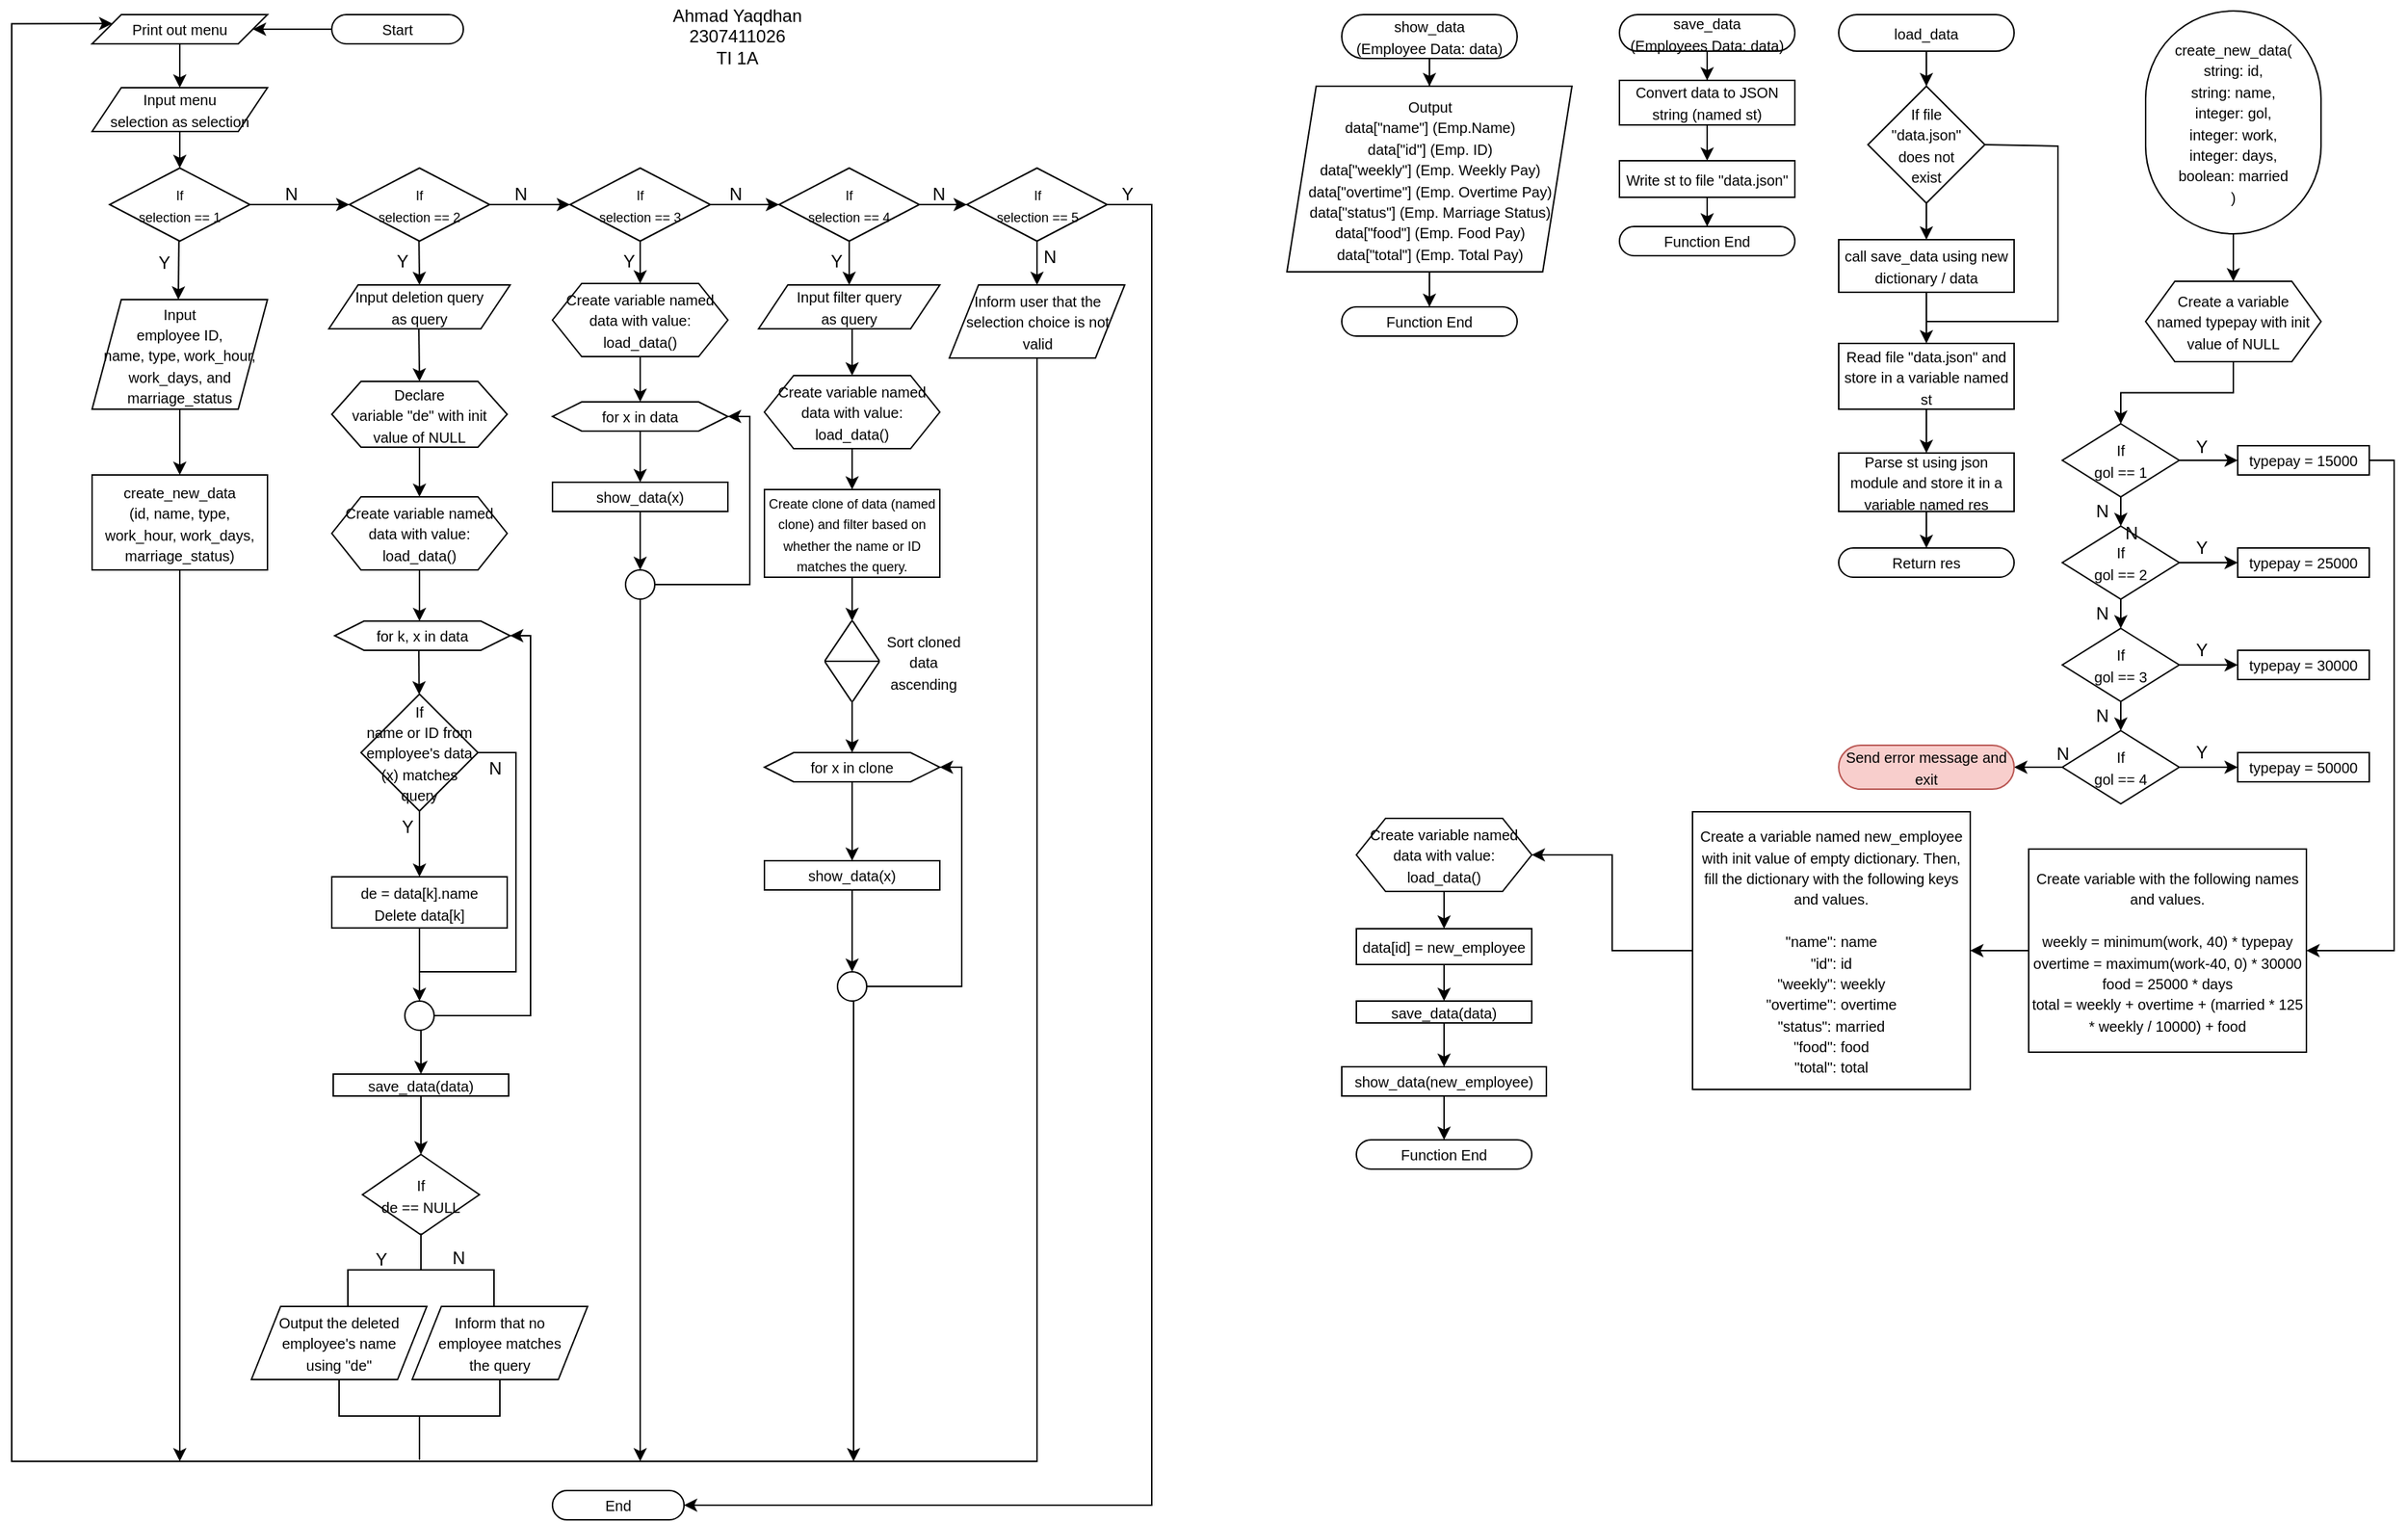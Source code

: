 <mxfile version="23.0.1" type="github">
  <diagram name="Page-1" id="g5vf6OMzk2YphPBEjc7Q">
    <mxGraphModel dx="1865" dy="1148" grid="1" gridSize="10" guides="1" tooltips="1" connect="1" arrows="1" fold="1" page="1" pageScale="1" pageWidth="1654" pageHeight="1169" math="0" shadow="0">
      <root>
        <mxCell id="0" />
        <mxCell id="1" parent="0" />
        <mxCell id="uXukVriu2CetAiKTC-GG-57" style="edgeStyle=orthogonalEdgeStyle;rounded=0;orthogonalLoop=1;jettySize=auto;html=1;entryX=1;entryY=0.5;entryDx=0;entryDy=0;" parent="1" source="rys67WjG5bJZtzLIDpbC-2" target="rys67WjG5bJZtzLIDpbC-5" edge="1">
          <mxGeometry relative="1" as="geometry" />
        </mxCell>
        <mxCell id="rys67WjG5bJZtzLIDpbC-2" value="&lt;font style=&quot;font-size: 10px;&quot;&gt;Start&lt;/font&gt;" style="rounded=1;whiteSpace=wrap;html=1;arcSize=50;" parent="1" vertex="1">
          <mxGeometry x="229" y="40" width="90" height="20" as="geometry" />
        </mxCell>
        <mxCell id="uXukVriu2CetAiKTC-GG-55" style="edgeStyle=orthogonalEdgeStyle;rounded=0;orthogonalLoop=1;jettySize=auto;html=1;exitX=0.5;exitY=1;exitDx=0;exitDy=0;entryX=0.5;entryY=0;entryDx=0;entryDy=0;" parent="1" source="rys67WjG5bJZtzLIDpbC-4" target="rys67WjG5bJZtzLIDpbC-9" edge="1">
          <mxGeometry relative="1" as="geometry" />
        </mxCell>
        <mxCell id="rys67WjG5bJZtzLIDpbC-4" value="&lt;font style=&quot;font-size: 10px;&quot;&gt;Input menu&lt;br&gt;selection as selection&lt;/font&gt;" style="shape=parallelogram;perimeter=parallelogramPerimeter;whiteSpace=wrap;html=1;fixedSize=1;" parent="1" vertex="1">
          <mxGeometry x="65" y="90" width="120" height="30" as="geometry" />
        </mxCell>
        <mxCell id="uXukVriu2CetAiKTC-GG-56" style="edgeStyle=orthogonalEdgeStyle;rounded=0;orthogonalLoop=1;jettySize=auto;html=1;" parent="1" source="rys67WjG5bJZtzLIDpbC-5" target="rys67WjG5bJZtzLIDpbC-4" edge="1">
          <mxGeometry relative="1" as="geometry" />
        </mxCell>
        <mxCell id="rys67WjG5bJZtzLIDpbC-5" value="&lt;font style=&quot;font-size: 10px;&quot;&gt;Print out menu&lt;/font&gt;" style="shape=parallelogram;perimeter=parallelogramPerimeter;whiteSpace=wrap;html=1;fixedSize=1;" parent="1" vertex="1">
          <mxGeometry x="65" y="40" width="120" height="20" as="geometry" />
        </mxCell>
        <mxCell id="rys67WjG5bJZtzLIDpbC-9" value="&lt;font style=&quot;font-size: 9px;&quot;&gt;If&lt;br&gt;selection == 1&lt;/font&gt;" style="rhombus;whiteSpace=wrap;html=1;" parent="1" vertex="1">
          <mxGeometry x="77" y="145" width="96" height="50" as="geometry" />
        </mxCell>
        <mxCell id="rys67WjG5bJZtzLIDpbC-11" value="&lt;font style=&quot;font-size: 9px;&quot;&gt;If&lt;br&gt;selection == 2&lt;/font&gt;" style="rhombus;whiteSpace=wrap;html=1;" parent="1" vertex="1">
          <mxGeometry x="241" y="145" width="96" height="50" as="geometry" />
        </mxCell>
        <mxCell id="rys67WjG5bJZtzLIDpbC-12" value="&lt;font style=&quot;font-size: 9px;&quot;&gt;If&lt;br&gt;selection == 3&lt;/font&gt;" style="rhombus;whiteSpace=wrap;html=1;" parent="1" vertex="1">
          <mxGeometry x="392" y="145" width="96" height="50" as="geometry" />
        </mxCell>
        <mxCell id="uXukVriu2CetAiKTC-GG-50" style="edgeStyle=orthogonalEdgeStyle;rounded=0;orthogonalLoop=1;jettySize=auto;html=1;exitX=0.5;exitY=1;exitDx=0;exitDy=0;entryX=0.5;entryY=0;entryDx=0;entryDy=0;" parent="1" source="rys67WjG5bJZtzLIDpbC-13" target="uXukVriu2CetAiKTC-GG-48" edge="1">
          <mxGeometry relative="1" as="geometry" />
        </mxCell>
        <mxCell id="uXukVriu2CetAiKTC-GG-70" style="edgeStyle=orthogonalEdgeStyle;rounded=0;orthogonalLoop=1;jettySize=auto;html=1;entryX=0;entryY=0.5;entryDx=0;entryDy=0;" parent="1" source="rys67WjG5bJZtzLIDpbC-13" target="rys67WjG5bJZtzLIDpbC-18" edge="1">
          <mxGeometry relative="1" as="geometry" />
        </mxCell>
        <mxCell id="rys67WjG5bJZtzLIDpbC-13" value="&lt;font style=&quot;font-size: 9px;&quot;&gt;If&lt;br&gt;selection == 4&lt;/font&gt;" style="rhombus;whiteSpace=wrap;html=1;" parent="1" vertex="1">
          <mxGeometry x="535" y="145" width="96" height="50" as="geometry" />
        </mxCell>
        <mxCell id="rys67WjG5bJZtzLIDpbC-14" value="" style="endArrow=classic;html=1;rounded=0;exitX=1;exitY=0.5;exitDx=0;exitDy=0;entryX=0;entryY=0.5;entryDx=0;entryDy=0;" parent="1" source="rys67WjG5bJZtzLIDpbC-9" target="rys67WjG5bJZtzLIDpbC-11" edge="1">
          <mxGeometry width="50" height="50" relative="1" as="geometry">
            <mxPoint x="205" y="170" as="sourcePoint" />
            <mxPoint x="255" y="125" as="targetPoint" />
          </mxGeometry>
        </mxCell>
        <mxCell id="rys67WjG5bJZtzLIDpbC-15" value="" style="endArrow=classic;html=1;rounded=0;exitX=1;exitY=0.5;exitDx=0;exitDy=0;entryX=0;entryY=0.5;entryDx=0;entryDy=0;" parent="1" source="rys67WjG5bJZtzLIDpbC-11" target="rys67WjG5bJZtzLIDpbC-12" edge="1">
          <mxGeometry width="50" height="50" relative="1" as="geometry">
            <mxPoint x="357" y="195" as="sourcePoint" />
            <mxPoint x="407" y="145" as="targetPoint" />
          </mxGeometry>
        </mxCell>
        <mxCell id="rys67WjG5bJZtzLIDpbC-16" value="" style="endArrow=classic;html=1;rounded=0;exitX=1;exitY=0.5;exitDx=0;exitDy=0;entryX=0;entryY=0.5;entryDx=0;entryDy=0;" parent="1" source="rys67WjG5bJZtzLIDpbC-12" target="rys67WjG5bJZtzLIDpbC-13" edge="1">
          <mxGeometry width="50" height="50" relative="1" as="geometry">
            <mxPoint x="463" y="175" as="sourcePoint" />
            <mxPoint x="513" y="125" as="targetPoint" />
          </mxGeometry>
        </mxCell>
        <mxCell id="uXukVriu2CetAiKTC-GG-76" style="edgeStyle=orthogonalEdgeStyle;rounded=0;orthogonalLoop=1;jettySize=auto;html=1;entryX=0.5;entryY=0;entryDx=0;entryDy=0;" parent="1" source="rys67WjG5bJZtzLIDpbC-18" target="uXukVriu2CetAiKTC-GG-75" edge="1">
          <mxGeometry relative="1" as="geometry" />
        </mxCell>
        <mxCell id="uXukVriu2CetAiKTC-GG-88" style="edgeStyle=orthogonalEdgeStyle;rounded=0;orthogonalLoop=1;jettySize=auto;html=1;exitX=1;exitY=0.5;exitDx=0;exitDy=0;entryX=1;entryY=0.5;entryDx=0;entryDy=0;" parent="1" source="rys67WjG5bJZtzLIDpbC-18" target="rys67WjG5bJZtzLIDpbC-20" edge="1">
          <mxGeometry relative="1" as="geometry">
            <Array as="points">
              <mxPoint x="790" y="170" />
              <mxPoint x="790" y="1060" />
            </Array>
          </mxGeometry>
        </mxCell>
        <mxCell id="rys67WjG5bJZtzLIDpbC-18" value="&lt;font style=&quot;font-size: 9px;&quot;&gt;If&lt;br&gt;selection == 5&lt;/font&gt;" style="rhombus;whiteSpace=wrap;html=1;" parent="1" vertex="1">
          <mxGeometry x="663.5" y="145" width="96" height="50" as="geometry" />
        </mxCell>
        <mxCell id="rys67WjG5bJZtzLIDpbC-20" value="&lt;font style=&quot;font-size: 10px;&quot;&gt;End&lt;/font&gt;" style="rounded=1;whiteSpace=wrap;html=1;arcSize=50;" parent="1" vertex="1">
          <mxGeometry x="380" y="1050" width="90" height="20" as="geometry" />
        </mxCell>
        <mxCell id="rys67WjG5bJZtzLIDpbC-21" value="" style="endArrow=classic;html=1;rounded=0;" parent="1" edge="1">
          <mxGeometry width="50" height="50" relative="1" as="geometry">
            <mxPoint x="124.41" y="195" as="sourcePoint" />
            <mxPoint x="124" y="235" as="targetPoint" />
          </mxGeometry>
        </mxCell>
        <mxCell id="xrxGXahCM8l_qiM4Lmmz-27" style="edgeStyle=orthogonalEdgeStyle;rounded=0;orthogonalLoop=1;jettySize=auto;html=1;exitX=0.5;exitY=1;exitDx=0;exitDy=0;entryX=0.5;entryY=0;entryDx=0;entryDy=0;" edge="1" parent="1" source="rys67WjG5bJZtzLIDpbC-22" target="xrxGXahCM8l_qiM4Lmmz-77">
          <mxGeometry relative="1" as="geometry">
            <mxPoint x="125" y="365" as="targetPoint" />
          </mxGeometry>
        </mxCell>
        <mxCell id="rys67WjG5bJZtzLIDpbC-22" value="&lt;font style=&quot;font-size: 10px;&quot;&gt;Input&lt;br&gt;employee ID,&lt;br&gt;name, type, work_hour, work_days, and marriage_status&lt;/font&gt;" style="shape=parallelogram;perimeter=parallelogramPerimeter;whiteSpace=wrap;html=1;fixedSize=1;" parent="1" vertex="1">
          <mxGeometry x="65" y="235" width="120" height="75" as="geometry" />
        </mxCell>
        <mxCell id="rys67WjG5bJZtzLIDpbC-39" value="Y" style="text;html=1;strokeColor=none;fillColor=none;align=center;verticalAlign=middle;whiteSpace=wrap;rounded=0;" parent="1" vertex="1">
          <mxGeometry x="107" y="195" width="15" height="30" as="geometry" />
        </mxCell>
        <mxCell id="rys67WjG5bJZtzLIDpbC-41" value="N" style="text;html=1;strokeColor=none;fillColor=none;align=center;verticalAlign=middle;whiteSpace=wrap;rounded=0;" parent="1" vertex="1">
          <mxGeometry x="194" y="153" width="15" height="20" as="geometry" />
        </mxCell>
        <mxCell id="rys67WjG5bJZtzLIDpbC-43" value="" style="endArrow=classic;html=1;rounded=0;" parent="1" edge="1">
          <mxGeometry width="50" height="50" relative="1" as="geometry">
            <mxPoint x="288.66" y="195" as="sourcePoint" />
            <mxPoint x="289" y="225" as="targetPoint" />
          </mxGeometry>
        </mxCell>
        <mxCell id="rys67WjG5bJZtzLIDpbC-44" value="&lt;font style=&quot;font-size: 10px;&quot;&gt;Input deletion query&lt;br&gt;as query&lt;/font&gt;" style="shape=parallelogram;perimeter=parallelogramPerimeter;whiteSpace=wrap;html=1;fixedSize=1;" parent="1" vertex="1">
          <mxGeometry x="227" y="225" width="124" height="30" as="geometry" />
        </mxCell>
        <mxCell id="rys67WjG5bJZtzLIDpbC-45" value="" style="endArrow=classic;html=1;rounded=0;entryX=0.5;entryY=0;entryDx=0;entryDy=0;" parent="1" target="rys67WjG5bJZtzLIDpbC-47" edge="1">
          <mxGeometry width="50" height="50" relative="1" as="geometry">
            <mxPoint x="288.58" y="255" as="sourcePoint" />
            <mxPoint x="289" y="285" as="targetPoint" />
          </mxGeometry>
        </mxCell>
        <mxCell id="rys67WjG5bJZtzLIDpbC-47" value="&lt;font style=&quot;font-size: 10px;&quot;&gt;Declare&lt;br&gt;variable &quot;de&quot; with init value of NULL&lt;/font&gt;" style="shape=hexagon;perimeter=hexagonPerimeter2;whiteSpace=wrap;html=1;fixedSize=1;" parent="1" vertex="1">
          <mxGeometry x="229" y="291" width="120" height="45" as="geometry" />
        </mxCell>
        <mxCell id="rys67WjG5bJZtzLIDpbC-48" value="" style="endArrow=classic;html=1;rounded=0;entryX=0.5;entryY=0;entryDx=0;entryDy=0;exitX=0.5;exitY=1;exitDx=0;exitDy=0;" parent="1" edge="1" target="xrxGXahCM8l_qiM4Lmmz-21" source="rys67WjG5bJZtzLIDpbC-47">
          <mxGeometry width="50" height="50" relative="1" as="geometry">
            <mxPoint x="288.58" y="335" as="sourcePoint" />
            <mxPoint x="289" y="365" as="targetPoint" />
          </mxGeometry>
        </mxCell>
        <mxCell id="uXukVriu2CetAiKTC-GG-1" value="" style="endArrow=classic;html=1;rounded=0;exitX=0.5;exitY=1;exitDx=0;exitDy=0;" parent="1" edge="1" source="xrxGXahCM8l_qiM4Lmmz-21">
          <mxGeometry width="50" height="50" relative="1" as="geometry">
            <mxPoint x="288.5" y="415" as="sourcePoint" />
            <mxPoint x="289" y="455" as="targetPoint" />
          </mxGeometry>
        </mxCell>
        <mxCell id="uXukVriu2CetAiKTC-GG-2" value="&lt;font style=&quot;font-size: 10px;&quot;&gt;for k, x in data&lt;/font&gt;" style="shape=hexagon;perimeter=hexagonPerimeter2;whiteSpace=wrap;html=1;fixedSize=1;" parent="1" vertex="1">
          <mxGeometry x="231" y="455" width="120" height="20" as="geometry" />
        </mxCell>
        <mxCell id="uXukVriu2CetAiKTC-GG-3" value="" style="endArrow=classic;html=1;rounded=0;" parent="1" target="uXukVriu2CetAiKTC-GG-4" edge="1">
          <mxGeometry width="50" height="50" relative="1" as="geometry">
            <mxPoint x="288.58" y="475" as="sourcePoint" />
            <mxPoint x="288.58" y="515" as="targetPoint" />
          </mxGeometry>
        </mxCell>
        <mxCell id="uXukVriu2CetAiKTC-GG-4" value="&lt;font style=&quot;font-size: 10px;&quot;&gt;If&lt;br&gt;name or ID from employee&#39;s data (x) matches query&lt;/font&gt;" style="rhombus;whiteSpace=wrap;html=1;" parent="1" vertex="1">
          <mxGeometry x="249.0" y="505" width="80" height="80" as="geometry" />
        </mxCell>
        <mxCell id="uXukVriu2CetAiKTC-GG-8" value="Y" style="text;html=1;strokeColor=none;fillColor=none;align=center;verticalAlign=middle;whiteSpace=wrap;rounded=0;" parent="1" vertex="1">
          <mxGeometry x="272" y="581" width="18" height="30" as="geometry" />
        </mxCell>
        <mxCell id="uXukVriu2CetAiKTC-GG-9" value="" style="endArrow=classic;html=1;rounded=0;exitX=0.5;exitY=1;exitDx=0;exitDy=0;entryX=0.5;entryY=0;entryDx=0;entryDy=0;" parent="1" source="uXukVriu2CetAiKTC-GG-4" target="uXukVriu2CetAiKTC-GG-16" edge="1">
          <mxGeometry width="50" height="50" relative="1" as="geometry">
            <mxPoint x="288.58" y="595" as="sourcePoint" />
            <mxPoint x="288.58" y="635" as="targetPoint" />
          </mxGeometry>
        </mxCell>
        <mxCell id="uXukVriu2CetAiKTC-GG-16" value="&lt;font style=&quot;font-size: 10px;&quot;&gt;de = data[k].name&lt;br&gt;Delete data[k]&lt;/font&gt;" style="rounded=0;whiteSpace=wrap;html=1;" parent="1" vertex="1">
          <mxGeometry x="229" y="630" width="120" height="35" as="geometry" />
        </mxCell>
        <mxCell id="uXukVriu2CetAiKTC-GG-17" value="" style="endArrow=classic;html=1;rounded=0;exitX=0.5;exitY=1;exitDx=0;exitDy=0;entryX=0.5;entryY=0;entryDx=0;entryDy=0;" parent="1" source="uXukVriu2CetAiKTC-GG-16" target="uXukVriu2CetAiKTC-GG-18" edge="1">
          <mxGeometry width="50" height="50" relative="1" as="geometry">
            <mxPoint x="288.58" y="695" as="sourcePoint" />
            <mxPoint x="289" y="735" as="targetPoint" />
          </mxGeometry>
        </mxCell>
        <mxCell id="uXukVriu2CetAiKTC-GG-18" value="" style="ellipse;whiteSpace=wrap;html=1;aspect=fixed;" parent="1" vertex="1">
          <mxGeometry x="279" y="715" width="20" height="20" as="geometry" />
        </mxCell>
        <mxCell id="uXukVriu2CetAiKTC-GG-20" value="" style="endArrow=none;html=1;rounded=0;exitX=1;exitY=0.5;exitDx=0;exitDy=0;" parent="1" source="uXukVriu2CetAiKTC-GG-4" edge="1">
          <mxGeometry width="50" height="50" relative="1" as="geometry">
            <mxPoint x="333" y="555" as="sourcePoint" />
            <mxPoint x="289" y="695" as="targetPoint" />
            <Array as="points">
              <mxPoint x="355" y="545" />
              <mxPoint x="355" y="695" />
            </Array>
          </mxGeometry>
        </mxCell>
        <mxCell id="uXukVriu2CetAiKTC-GG-21" value="" style="endArrow=classic;html=1;rounded=0;entryX=1;entryY=0.5;entryDx=0;entryDy=0;exitX=1;exitY=0.5;exitDx=0;exitDy=0;" parent="1" source="uXukVriu2CetAiKTC-GG-18" target="uXukVriu2CetAiKTC-GG-2" edge="1">
          <mxGeometry width="50" height="50" relative="1" as="geometry">
            <mxPoint x="299" y="745" as="sourcePoint" />
            <mxPoint x="349" y="695" as="targetPoint" />
            <Array as="points">
              <mxPoint x="365" y="725" />
              <mxPoint x="365" y="465" />
            </Array>
          </mxGeometry>
        </mxCell>
        <mxCell id="uXukVriu2CetAiKTC-GG-23" value="" style="endArrow=classic;html=1;rounded=0;entryX=0.5;entryY=0;entryDx=0;entryDy=0;" parent="1" edge="1" target="xrxGXahCM8l_qiM4Lmmz-22">
          <mxGeometry width="50" height="50" relative="1" as="geometry">
            <mxPoint x="290" y="735" as="sourcePoint" />
            <mxPoint x="290" y="765" as="targetPoint" />
          </mxGeometry>
        </mxCell>
        <mxCell id="uXukVriu2CetAiKTC-GG-24" value="N" style="text;html=1;strokeColor=none;fillColor=none;align=center;verticalAlign=middle;whiteSpace=wrap;rounded=0;" parent="1" vertex="1">
          <mxGeometry x="332" y="541" width="18" height="30" as="geometry" />
        </mxCell>
        <mxCell id="uXukVriu2CetAiKTC-GG-28" value="&lt;font style=&quot;font-size: 10px;&quot;&gt;If&lt;br&gt;de == NULL&lt;/font&gt;" style="rhombus;whiteSpace=wrap;html=1;" parent="1" vertex="1">
          <mxGeometry x="250" y="820" width="80" height="55" as="geometry" />
        </mxCell>
        <mxCell id="uXukVriu2CetAiKTC-GG-30" value="" style="strokeWidth=1;html=1;shape=mxgraph.flowchart.annotation_2;align=left;labelPosition=right;pointerEvents=1;rotation=90;" parent="1" vertex="1">
          <mxGeometry x="265" y="849" width="50" height="100" as="geometry" />
        </mxCell>
        <mxCell id="uXukVriu2CetAiKTC-GG-31" value="Y" style="text;html=1;strokeColor=none;fillColor=none;align=center;verticalAlign=middle;whiteSpace=wrap;rounded=0;" parent="1" vertex="1">
          <mxGeometry x="233" y="877" width="60" height="30" as="geometry" />
        </mxCell>
        <mxCell id="uXukVriu2CetAiKTC-GG-32" value="N" style="text;html=1;strokeColor=none;fillColor=none;align=center;verticalAlign=middle;whiteSpace=wrap;rounded=0;" parent="1" vertex="1">
          <mxGeometry x="286" y="876" width="60" height="30" as="geometry" />
        </mxCell>
        <mxCell id="uXukVriu2CetAiKTC-GG-33" value="&lt;font style=&quot;font-size: 10px;&quot;&gt;Output the deleted employee&#39;s name&lt;br&gt;using &quot;de&quot;&lt;/font&gt;" style="shape=parallelogram;perimeter=parallelogramPerimeter;whiteSpace=wrap;html=1;fixedSize=1;" parent="1" vertex="1">
          <mxGeometry x="174" y="924" width="120" height="50" as="geometry" />
        </mxCell>
        <mxCell id="uXukVriu2CetAiKTC-GG-35" value="&lt;span style=&quot;font-size: 10px;&quot;&gt;Inform that no&lt;br&gt;employee matches&lt;br&gt;the query&lt;/span&gt;" style="shape=parallelogram;perimeter=parallelogramPerimeter;whiteSpace=wrap;html=1;fixedSize=1;" parent="1" vertex="1">
          <mxGeometry x="284" y="924" width="120" height="50" as="geometry" />
        </mxCell>
        <mxCell id="uXukVriu2CetAiKTC-GG-37" value="" style="endArrow=classic;html=1;rounded=0;entryX=0.5;entryY=0;entryDx=0;entryDy=0;exitX=0.5;exitY=1;exitDx=0;exitDy=0;" parent="1" source="rys67WjG5bJZtzLIDpbC-12" target="xrxGXahCM8l_qiM4Lmmz-17" edge="1">
          <mxGeometry width="50" height="50" relative="1" as="geometry">
            <mxPoint x="395" y="235" as="sourcePoint" />
            <mxPoint x="440" y="225" as="targetPoint" />
          </mxGeometry>
        </mxCell>
        <mxCell id="uXukVriu2CetAiKTC-GG-38" value="" style="endArrow=classic;html=1;rounded=0;exitX=0.5;exitY=1;exitDx=0;exitDy=0;" parent="1" edge="1" source="xrxGXahCM8l_qiM4Lmmz-17">
          <mxGeometry width="50" height="50" relative="1" as="geometry">
            <mxPoint x="440" y="275" as="sourcePoint" />
            <mxPoint x="440" y="305" as="targetPoint" />
          </mxGeometry>
        </mxCell>
        <mxCell id="uXukVriu2CetAiKTC-GG-39" value="&lt;font style=&quot;font-size: 10px;&quot;&gt;for x in data&lt;/font&gt;" style="shape=hexagon;perimeter=hexagonPerimeter2;whiteSpace=wrap;html=1;fixedSize=1;" parent="1" vertex="1">
          <mxGeometry x="380" y="305" width="120" height="20" as="geometry" />
        </mxCell>
        <mxCell id="uXukVriu2CetAiKTC-GG-40" value="" style="endArrow=classic;html=1;rounded=0;entryX=0.5;entryY=0;entryDx=0;entryDy=0;" parent="1" edge="1" target="xrxGXahCM8l_qiM4Lmmz-79">
          <mxGeometry width="50" height="50" relative="1" as="geometry">
            <mxPoint x="440" y="325" as="sourcePoint" />
            <mxPoint x="440" y="365" as="targetPoint" />
          </mxGeometry>
        </mxCell>
        <mxCell id="uXukVriu2CetAiKTC-GG-46" style="edgeStyle=orthogonalEdgeStyle;rounded=0;orthogonalLoop=1;jettySize=auto;html=1;exitX=1;exitY=0.5;exitDx=0;exitDy=0;entryX=1;entryY=0.5;entryDx=0;entryDy=0;" parent="1" source="uXukVriu2CetAiKTC-GG-42" target="uXukVriu2CetAiKTC-GG-39" edge="1">
          <mxGeometry relative="1" as="geometry">
            <Array as="points">
              <mxPoint x="515" y="430" />
              <mxPoint x="515" y="315" />
            </Array>
          </mxGeometry>
        </mxCell>
        <mxCell id="uXukVriu2CetAiKTC-GG-86" style="edgeStyle=orthogonalEdgeStyle;rounded=0;orthogonalLoop=1;jettySize=auto;html=1;exitX=0.5;exitY=1;exitDx=0;exitDy=0;" parent="1" source="uXukVriu2CetAiKTC-GG-42" edge="1">
          <mxGeometry relative="1" as="geometry">
            <mxPoint x="440" y="1030" as="targetPoint" />
          </mxGeometry>
        </mxCell>
        <mxCell id="uXukVriu2CetAiKTC-GG-42" value="" style="ellipse;whiteSpace=wrap;html=1;aspect=fixed;" parent="1" vertex="1">
          <mxGeometry x="430" y="420" width="20" height="20" as="geometry" />
        </mxCell>
        <mxCell id="uXukVriu2CetAiKTC-GG-48" value="&lt;font style=&quot;font-size: 10px;&quot;&gt;Input filter query&lt;br&gt;as query&lt;/font&gt;" style="shape=parallelogram;perimeter=parallelogramPerimeter;whiteSpace=wrap;html=1;fixedSize=1;" parent="1" vertex="1">
          <mxGeometry x="521" y="225" width="124" height="30" as="geometry" />
        </mxCell>
        <mxCell id="uXukVriu2CetAiKTC-GG-52" style="edgeStyle=orthogonalEdgeStyle;rounded=0;orthogonalLoop=1;jettySize=auto;html=1;exitX=0.5;exitY=1;exitDx=0;exitDy=0;entryX=0.5;entryY=0;entryDx=0;entryDy=0;" parent="1" source="uXukVriu2CetAiKTC-GG-48" target="xrxGXahCM8l_qiM4Lmmz-25" edge="1">
          <mxGeometry relative="1" as="geometry">
            <mxPoint x="583" y="285" as="targetPoint" />
          </mxGeometry>
        </mxCell>
        <mxCell id="uXukVriu2CetAiKTC-GG-53" value="&lt;font style=&quot;font-size: 9px;&quot;&gt;Create clone of data (named clone) and filter based on whether the name or ID matches the query.&lt;/font&gt;" style="rounded=0;whiteSpace=wrap;html=1;" parent="1" vertex="1">
          <mxGeometry x="525" y="365" width="120" height="60" as="geometry" />
        </mxCell>
        <mxCell id="uXukVriu2CetAiKTC-GG-69" style="edgeStyle=orthogonalEdgeStyle;rounded=0;orthogonalLoop=1;jettySize=auto;html=1;exitX=0.5;exitY=1;exitDx=0;exitDy=0;exitPerimeter=0;entryX=0.5;entryY=0;entryDx=0;entryDy=0;" parent="1" source="uXukVriu2CetAiKTC-GG-58" target="uXukVriu2CetAiKTC-GG-63" edge="1">
          <mxGeometry relative="1" as="geometry" />
        </mxCell>
        <mxCell id="uXukVriu2CetAiKTC-GG-58" value="" style="verticalLabelPosition=bottom;verticalAlign=top;html=1;shape=mxgraph.flowchart.sort;" parent="1" vertex="1">
          <mxGeometry x="566.5" y="455" width="37" height="55" as="geometry" />
        </mxCell>
        <mxCell id="uXukVriu2CetAiKTC-GG-60" value="&lt;font style=&quot;font-size: 10px;&quot;&gt;Sort cloned data&lt;br style=&quot;border-color: var(--border-color);&quot;&gt;&lt;span style=&quot;&quot;&gt;ascending&lt;/span&gt;&lt;/font&gt;" style="text;html=1;strokeColor=none;fillColor=none;align=center;verticalAlign=middle;whiteSpace=wrap;rounded=0;" parent="1" vertex="1">
          <mxGeometry x="603.5" y="467.5" width="60" height="30" as="geometry" />
        </mxCell>
        <mxCell id="uXukVriu2CetAiKTC-GG-61" style="edgeStyle=orthogonalEdgeStyle;rounded=0;orthogonalLoop=1;jettySize=auto;html=1;entryX=0.5;entryY=0;entryDx=0;entryDy=0;entryPerimeter=0;" parent="1" source="uXukVriu2CetAiKTC-GG-53" target="uXukVriu2CetAiKTC-GG-58" edge="1">
          <mxGeometry relative="1" as="geometry" />
        </mxCell>
        <mxCell id="uXukVriu2CetAiKTC-GG-63" value="&lt;font style=&quot;font-size: 10px;&quot;&gt;for x in clone&lt;/font&gt;" style="shape=hexagon;perimeter=hexagonPerimeter2;whiteSpace=wrap;html=1;fixedSize=1;" parent="1" vertex="1">
          <mxGeometry x="525" y="545" width="120" height="20" as="geometry" />
        </mxCell>
        <mxCell id="uXukVriu2CetAiKTC-GG-64" value="" style="endArrow=classic;html=1;rounded=0;entryX=0.5;entryY=0;entryDx=0;entryDy=0;" parent="1" edge="1" target="xrxGXahCM8l_qiM4Lmmz-81">
          <mxGeometry width="50" height="50" relative="1" as="geometry">
            <mxPoint x="585" y="565" as="sourcePoint" />
            <mxPoint x="585" y="605" as="targetPoint" />
          </mxGeometry>
        </mxCell>
        <mxCell id="uXukVriu2CetAiKTC-GG-67" style="edgeStyle=orthogonalEdgeStyle;rounded=0;orthogonalLoop=1;jettySize=auto;html=1;exitX=1;exitY=0.5;exitDx=0;exitDy=0;entryX=1;entryY=0.5;entryDx=0;entryDy=0;" parent="1" source="uXukVriu2CetAiKTC-GG-68" target="uXukVriu2CetAiKTC-GG-63" edge="1">
          <mxGeometry relative="1" as="geometry">
            <Array as="points">
              <mxPoint x="660" y="705" />
              <mxPoint x="660" y="555" />
            </Array>
          </mxGeometry>
        </mxCell>
        <mxCell id="uXukVriu2CetAiKTC-GG-85" style="edgeStyle=orthogonalEdgeStyle;rounded=0;orthogonalLoop=1;jettySize=auto;html=1;exitX=0.5;exitY=1;exitDx=0;exitDy=0;" parent="1" source="uXukVriu2CetAiKTC-GG-68" edge="1">
          <mxGeometry relative="1" as="geometry">
            <mxPoint x="586" y="1030" as="targetPoint" />
            <Array as="points">
              <mxPoint x="586" y="920" />
              <mxPoint x="586" y="920" />
            </Array>
          </mxGeometry>
        </mxCell>
        <mxCell id="uXukVriu2CetAiKTC-GG-68" value="" style="ellipse;whiteSpace=wrap;html=1;aspect=fixed;" parent="1" vertex="1">
          <mxGeometry x="575" y="695" width="20" height="20" as="geometry" />
        </mxCell>
        <mxCell id="uXukVriu2CetAiKTC-GG-72" value="N" style="text;html=1;strokeColor=none;fillColor=none;align=center;verticalAlign=middle;whiteSpace=wrap;rounded=0;" parent="1" vertex="1">
          <mxGeometry x="351" y="153" width="15" height="20" as="geometry" />
        </mxCell>
        <mxCell id="uXukVriu2CetAiKTC-GG-73" value="N" style="text;html=1;strokeColor=none;fillColor=none;align=center;verticalAlign=middle;whiteSpace=wrap;rounded=0;" parent="1" vertex="1">
          <mxGeometry x="498" y="153" width="15" height="20" as="geometry" />
        </mxCell>
        <mxCell id="uXukVriu2CetAiKTC-GG-74" value="N" style="text;html=1;strokeColor=none;fillColor=none;align=center;verticalAlign=middle;whiteSpace=wrap;rounded=0;" parent="1" vertex="1">
          <mxGeometry x="637" y="153" width="15" height="20" as="geometry" />
        </mxCell>
        <mxCell id="uXukVriu2CetAiKTC-GG-81" style="edgeStyle=orthogonalEdgeStyle;rounded=0;orthogonalLoop=1;jettySize=auto;html=1;entryX=0;entryY=0.25;entryDx=0;entryDy=0;" parent="1" source="uXukVriu2CetAiKTC-GG-75" target="rys67WjG5bJZtzLIDpbC-5" edge="1">
          <mxGeometry relative="1" as="geometry">
            <Array as="points">
              <mxPoint x="712" y="1030" />
              <mxPoint x="10" y="1030" />
              <mxPoint x="10" y="46" />
            </Array>
          </mxGeometry>
        </mxCell>
        <mxCell id="uXukVriu2CetAiKTC-GG-75" value="&lt;font style=&quot;font-size: 10px;&quot;&gt;Inform user that the selection choice is not valid&lt;/font&gt;" style="shape=parallelogram;perimeter=parallelogramPerimeter;whiteSpace=wrap;html=1;fixedSize=1;" parent="1" vertex="1">
          <mxGeometry x="651.5" y="225" width="120" height="50" as="geometry" />
        </mxCell>
        <mxCell id="uXukVriu2CetAiKTC-GG-77" value="N" style="text;html=1;strokeColor=none;fillColor=none;align=center;verticalAlign=middle;whiteSpace=wrap;rounded=0;" parent="1" vertex="1">
          <mxGeometry x="713" y="196" width="15" height="20" as="geometry" />
        </mxCell>
        <mxCell id="uXukVriu2CetAiKTC-GG-83" value="" style="endArrow=none;html=1;rounded=0;exitX=0.5;exitY=1;exitDx=0;exitDy=0;" parent="1" source="uXukVriu2CetAiKTC-GG-33" edge="1">
          <mxGeometry width="50" height="50" relative="1" as="geometry">
            <mxPoint x="233" y="1029" as="sourcePoint" />
            <mxPoint x="289" y="1029" as="targetPoint" />
            <Array as="points">
              <mxPoint x="234" y="999" />
              <mxPoint x="289" y="999" />
            </Array>
          </mxGeometry>
        </mxCell>
        <mxCell id="uXukVriu2CetAiKTC-GG-84" value="" style="endArrow=none;html=1;rounded=0;entryX=0.5;entryY=1;entryDx=0;entryDy=0;" parent="1" target="uXukVriu2CetAiKTC-GG-35" edge="1">
          <mxGeometry width="50" height="50" relative="1" as="geometry">
            <mxPoint x="289" y="999" as="sourcePoint" />
            <mxPoint x="339" y="979" as="targetPoint" />
            <Array as="points">
              <mxPoint x="344" y="999" />
            </Array>
          </mxGeometry>
        </mxCell>
        <mxCell id="uXukVriu2CetAiKTC-GG-89" value="Y" style="text;html=1;strokeColor=none;fillColor=none;align=center;verticalAlign=middle;whiteSpace=wrap;rounded=0;" parent="1" vertex="1">
          <mxGeometry x="270" y="194" width="15" height="30" as="geometry" />
        </mxCell>
        <mxCell id="uXukVriu2CetAiKTC-GG-91" value="Y" style="text;html=1;strokeColor=none;fillColor=none;align=center;verticalAlign=middle;whiteSpace=wrap;rounded=0;" parent="1" vertex="1">
          <mxGeometry x="425" y="194" width="15" height="30" as="geometry" />
        </mxCell>
        <mxCell id="uXukVriu2CetAiKTC-GG-92" value="Y" style="text;html=1;strokeColor=none;fillColor=none;align=center;verticalAlign=middle;whiteSpace=wrap;rounded=0;" parent="1" vertex="1">
          <mxGeometry x="566.5" y="194" width="15" height="30" as="geometry" />
        </mxCell>
        <mxCell id="uXukVriu2CetAiKTC-GG-93" value="Y" style="text;html=1;strokeColor=none;fillColor=none;align=center;verticalAlign=middle;whiteSpace=wrap;rounded=0;" parent="1" vertex="1">
          <mxGeometry x="765.5" y="148" width="15" height="30" as="geometry" />
        </mxCell>
        <mxCell id="uXukVriu2CetAiKTC-GG-94" value="Ahmad Yaqdhan&lt;br&gt;2307411026&lt;br&gt;TI 1A" style="text;html=1;strokeColor=none;fillColor=none;align=center;verticalAlign=middle;whiteSpace=wrap;rounded=0;" parent="1" vertex="1">
          <mxGeometry x="453" y="30" width="107" height="50" as="geometry" />
        </mxCell>
        <mxCell id="BAWFutfquKnAHoN9nrNM-346" style="edgeStyle=orthogonalEdgeStyle;rounded=0;orthogonalLoop=1;jettySize=auto;html=1;entryX=0.5;entryY=0;entryDx=0;entryDy=0;" parent="1" source="BAWFutfquKnAHoN9nrNM-343" target="BAWFutfquKnAHoN9nrNM-345" edge="1">
          <mxGeometry relative="1" as="geometry" />
        </mxCell>
        <mxCell id="BAWFutfquKnAHoN9nrNM-343" value="&lt;font style=&quot;font-size: 10px;&quot;&gt;show_data&lt;br&gt;(Employee Data: data)&lt;/font&gt;" style="rounded=1;whiteSpace=wrap;html=1;arcSize=50;" parent="1" vertex="1">
          <mxGeometry x="920" y="40" width="120" height="30" as="geometry" />
        </mxCell>
        <mxCell id="BAWFutfquKnAHoN9nrNM-349" style="edgeStyle=orthogonalEdgeStyle;rounded=0;orthogonalLoop=1;jettySize=auto;html=1;entryX=0.5;entryY=0;entryDx=0;entryDy=0;" parent="1" source="BAWFutfquKnAHoN9nrNM-345" target="BAWFutfquKnAHoN9nrNM-348" edge="1">
          <mxGeometry relative="1" as="geometry" />
        </mxCell>
        <mxCell id="BAWFutfquKnAHoN9nrNM-345" value="&lt;font style=&quot;font-size: 10px;&quot;&gt;Output&lt;br&gt;data[&quot;name&quot;] (Emp.Name)&lt;br&gt;data[&quot;id&quot;] (Emp. ID)&lt;br&gt;data[&quot;weekly&quot;] (Emp. Weekly Pay)&lt;br&gt;data[&quot;overtime&quot;] (Emp. Overtime Pay)&lt;br&gt;data[&quot;status&quot;] (Emp. Marriage Status)&lt;br&gt;data[&quot;food&quot;] (Emp. Food Pay)&lt;br&gt;data[&quot;total&quot;] (Emp. Total Pay)&lt;br&gt;&lt;/font&gt;" style="shape=parallelogram;perimeter=parallelogramPerimeter;whiteSpace=wrap;html=1;fixedSize=1;" parent="1" vertex="1">
          <mxGeometry x="882.5" y="89" width="195" height="127" as="geometry" />
        </mxCell>
        <mxCell id="BAWFutfquKnAHoN9nrNM-348" value="&lt;font style=&quot;font-size: 10px;&quot;&gt;Function End&lt;/font&gt;" style="rounded=1;whiteSpace=wrap;html=1;arcSize=50;" parent="1" vertex="1">
          <mxGeometry x="920" y="240" width="120" height="20" as="geometry" />
        </mxCell>
        <mxCell id="BAWFutfquKnAHoN9nrNM-354" style="edgeStyle=orthogonalEdgeStyle;rounded=0;orthogonalLoop=1;jettySize=auto;html=1;" parent="1" source="BAWFutfquKnAHoN9nrNM-350" target="BAWFutfquKnAHoN9nrNM-352" edge="1">
          <mxGeometry relative="1" as="geometry" />
        </mxCell>
        <mxCell id="BAWFutfquKnAHoN9nrNM-350" value="&lt;font style=&quot;font-size: 10px;&quot;&gt;save_data&lt;br&gt;(Employees Data: data)&lt;/font&gt;" style="rounded=1;whiteSpace=wrap;html=1;arcSize=50;" parent="1" vertex="1">
          <mxGeometry x="1110" y="40" width="120" height="25" as="geometry" />
        </mxCell>
        <mxCell id="BAWFutfquKnAHoN9nrNM-356" style="edgeStyle=orthogonalEdgeStyle;rounded=0;orthogonalLoop=1;jettySize=auto;html=1;entryX=0.5;entryY=0;entryDx=0;entryDy=0;" parent="1" source="BAWFutfquKnAHoN9nrNM-352" target="BAWFutfquKnAHoN9nrNM-355" edge="1">
          <mxGeometry relative="1" as="geometry" />
        </mxCell>
        <mxCell id="BAWFutfquKnAHoN9nrNM-352" value="&lt;font style=&quot;font-size: 10px;&quot;&gt;Convert data to JSON string (named st)&lt;/font&gt;" style="rounded=0;whiteSpace=wrap;html=1;" parent="1" vertex="1">
          <mxGeometry x="1110" y="85" width="120" height="30.5" as="geometry" />
        </mxCell>
        <mxCell id="BAWFutfquKnAHoN9nrNM-359" style="edgeStyle=orthogonalEdgeStyle;rounded=0;orthogonalLoop=1;jettySize=auto;html=1;" parent="1" source="BAWFutfquKnAHoN9nrNM-355" target="BAWFutfquKnAHoN9nrNM-358" edge="1">
          <mxGeometry relative="1" as="geometry" />
        </mxCell>
        <mxCell id="BAWFutfquKnAHoN9nrNM-355" value="&lt;font style=&quot;font-size: 10px;&quot;&gt;Write st to file &quot;data.json&quot;&lt;/font&gt;" style="rounded=0;whiteSpace=wrap;html=1;" parent="1" vertex="1">
          <mxGeometry x="1110" y="140" width="120" height="25" as="geometry" />
        </mxCell>
        <mxCell id="BAWFutfquKnAHoN9nrNM-358" value="&lt;font style=&quot;font-size: 10px;&quot;&gt;Function End&lt;/font&gt;" style="rounded=1;whiteSpace=wrap;html=1;arcSize=50;" parent="1" vertex="1">
          <mxGeometry x="1110" y="185" width="120" height="20" as="geometry" />
        </mxCell>
        <mxCell id="xrxGXahCM8l_qiM4Lmmz-4" style="edgeStyle=orthogonalEdgeStyle;rounded=0;orthogonalLoop=1;jettySize=auto;html=1;entryX=0.5;entryY=0;entryDx=0;entryDy=0;" edge="1" parent="1" source="xrxGXahCM8l_qiM4Lmmz-2" target="xrxGXahCM8l_qiM4Lmmz-3">
          <mxGeometry relative="1" as="geometry" />
        </mxCell>
        <mxCell id="xrxGXahCM8l_qiM4Lmmz-2" value="&lt;span style=&quot;font-size: 10px;&quot;&gt;load_data&lt;/span&gt;" style="rounded=1;whiteSpace=wrap;html=1;arcSize=50;" vertex="1" parent="1">
          <mxGeometry x="1260" y="40" width="120" height="25" as="geometry" />
        </mxCell>
        <mxCell id="xrxGXahCM8l_qiM4Lmmz-6" style="edgeStyle=orthogonalEdgeStyle;rounded=0;orthogonalLoop=1;jettySize=auto;html=1;exitX=0.5;exitY=1;exitDx=0;exitDy=0;entryX=0.5;entryY=0;entryDx=0;entryDy=0;" edge="1" parent="1" source="xrxGXahCM8l_qiM4Lmmz-3" target="xrxGXahCM8l_qiM4Lmmz-5">
          <mxGeometry relative="1" as="geometry" />
        </mxCell>
        <mxCell id="xrxGXahCM8l_qiM4Lmmz-3" value="&lt;font style=&quot;font-size: 10px;&quot;&gt;If file&lt;br&gt;&quot;data.json&quot;&lt;br&gt;does not&lt;br&gt;exist&lt;/font&gt;" style="rhombus;whiteSpace=wrap;html=1;" vertex="1" parent="1">
          <mxGeometry x="1280" y="89" width="80" height="80" as="geometry" />
        </mxCell>
        <mxCell id="xrxGXahCM8l_qiM4Lmmz-9" style="edgeStyle=orthogonalEdgeStyle;rounded=0;orthogonalLoop=1;jettySize=auto;html=1;entryX=0.5;entryY=0;entryDx=0;entryDy=0;" edge="1" parent="1" source="xrxGXahCM8l_qiM4Lmmz-5" target="xrxGXahCM8l_qiM4Lmmz-8">
          <mxGeometry relative="1" as="geometry" />
        </mxCell>
        <mxCell id="xrxGXahCM8l_qiM4Lmmz-5" value="&lt;font style=&quot;font-size: 10px;&quot;&gt;call save_data using new dictionary / data&lt;/font&gt;" style="rounded=0;whiteSpace=wrap;html=1;" vertex="1" parent="1">
          <mxGeometry x="1260" y="194" width="120" height="36" as="geometry" />
        </mxCell>
        <mxCell id="xrxGXahCM8l_qiM4Lmmz-13" style="edgeStyle=orthogonalEdgeStyle;rounded=0;orthogonalLoop=1;jettySize=auto;html=1;entryX=0.5;entryY=0;entryDx=0;entryDy=0;" edge="1" parent="1" source="xrxGXahCM8l_qiM4Lmmz-8" target="xrxGXahCM8l_qiM4Lmmz-12">
          <mxGeometry relative="1" as="geometry" />
        </mxCell>
        <mxCell id="xrxGXahCM8l_qiM4Lmmz-8" value="&lt;font style=&quot;font-size: 10px;&quot;&gt;Read file &quot;data.json&quot; and store in a variable named st&lt;/font&gt;" style="rounded=0;whiteSpace=wrap;html=1;" vertex="1" parent="1">
          <mxGeometry x="1260" y="265" width="120" height="45" as="geometry" />
        </mxCell>
        <mxCell id="xrxGXahCM8l_qiM4Lmmz-11" value="" style="endArrow=none;html=1;rounded=0;exitX=1;exitY=0.5;exitDx=0;exitDy=0;" edge="1" parent="1" source="xrxGXahCM8l_qiM4Lmmz-3">
          <mxGeometry width="50" height="50" relative="1" as="geometry">
            <mxPoint x="1370" y="130" as="sourcePoint" />
            <mxPoint x="1320" y="250" as="targetPoint" />
            <Array as="points">
              <mxPoint x="1410" y="130" />
              <mxPoint x="1410" y="250" />
            </Array>
          </mxGeometry>
        </mxCell>
        <mxCell id="xrxGXahCM8l_qiM4Lmmz-15" style="edgeStyle=orthogonalEdgeStyle;rounded=0;orthogonalLoop=1;jettySize=auto;html=1;entryX=0.5;entryY=0;entryDx=0;entryDy=0;" edge="1" parent="1" source="xrxGXahCM8l_qiM4Lmmz-12" target="xrxGXahCM8l_qiM4Lmmz-14">
          <mxGeometry relative="1" as="geometry" />
        </mxCell>
        <mxCell id="xrxGXahCM8l_qiM4Lmmz-12" value="&lt;font style=&quot;font-size: 10px;&quot;&gt;Parse st using json module and store it in a variable named res&lt;/font&gt;" style="rounded=0;whiteSpace=wrap;html=1;" vertex="1" parent="1">
          <mxGeometry x="1260" y="340" width="120" height="40" as="geometry" />
        </mxCell>
        <mxCell id="xrxGXahCM8l_qiM4Lmmz-14" value="&lt;font style=&quot;font-size: 10px;&quot;&gt;Return res&lt;/font&gt;" style="rounded=1;whiteSpace=wrap;html=1;arcSize=50;" vertex="1" parent="1">
          <mxGeometry x="1260" y="405" width="120" height="20" as="geometry" />
        </mxCell>
        <mxCell id="xrxGXahCM8l_qiM4Lmmz-17" value="&lt;font style=&quot;font-size: 10px;&quot;&gt;Create variable named data with value: load_data()&lt;/font&gt;" style="shape=hexagon;perimeter=hexagonPerimeter2;whiteSpace=wrap;html=1;fixedSize=1;" vertex="1" parent="1">
          <mxGeometry x="380" y="224" width="120" height="50" as="geometry" />
        </mxCell>
        <mxCell id="xrxGXahCM8l_qiM4Lmmz-21" value="&lt;font style=&quot;font-size: 10px;&quot;&gt;Create variable named data with value: load_data()&lt;/font&gt;" style="shape=hexagon;perimeter=hexagonPerimeter2;whiteSpace=wrap;html=1;fixedSize=1;" vertex="1" parent="1">
          <mxGeometry x="229" y="370" width="120" height="50" as="geometry" />
        </mxCell>
        <mxCell id="xrxGXahCM8l_qiM4Lmmz-23" style="edgeStyle=orthogonalEdgeStyle;rounded=0;orthogonalLoop=1;jettySize=auto;html=1;entryX=0.5;entryY=0;entryDx=0;entryDy=0;" edge="1" parent="1" source="xrxGXahCM8l_qiM4Lmmz-22" target="uXukVriu2CetAiKTC-GG-28">
          <mxGeometry relative="1" as="geometry" />
        </mxCell>
        <mxCell id="xrxGXahCM8l_qiM4Lmmz-22" value="&lt;font style=&quot;font-size: 10px;&quot;&gt;save_data(data)&lt;/font&gt;" style="rounded=0;whiteSpace=wrap;html=1;" vertex="1" parent="1">
          <mxGeometry x="230" y="765" width="120" height="15" as="geometry" />
        </mxCell>
        <mxCell id="xrxGXahCM8l_qiM4Lmmz-26" style="edgeStyle=orthogonalEdgeStyle;rounded=0;orthogonalLoop=1;jettySize=auto;html=1;exitX=0.5;exitY=1;exitDx=0;exitDy=0;entryX=0.5;entryY=0;entryDx=0;entryDy=0;" edge="1" parent="1" source="xrxGXahCM8l_qiM4Lmmz-25" target="uXukVriu2CetAiKTC-GG-53">
          <mxGeometry relative="1" as="geometry" />
        </mxCell>
        <mxCell id="xrxGXahCM8l_qiM4Lmmz-25" value="&lt;font style=&quot;font-size: 10px;&quot;&gt;Create variable named data with value: load_data()&lt;/font&gt;" style="shape=hexagon;perimeter=hexagonPerimeter2;whiteSpace=wrap;html=1;fixedSize=1;" vertex="1" parent="1">
          <mxGeometry x="525" y="287" width="120" height="50" as="geometry" />
        </mxCell>
        <mxCell id="xrxGXahCM8l_qiM4Lmmz-32" value="&lt;span style=&quot;font-size: 10px;&quot;&gt;create_new_data(&lt;br&gt;string: id,&lt;br&gt;string: name,&lt;br&gt;integer: gol,&lt;br&gt;integer: work,&lt;br&gt;integer: days,&lt;br&gt;boolean: married&lt;br&gt;)&lt;br&gt;&lt;/span&gt;" style="rounded=1;whiteSpace=wrap;html=1;arcSize=50;" vertex="1" parent="1">
          <mxGeometry x="1470" y="37.5" width="120" height="152.5" as="geometry" />
        </mxCell>
        <mxCell id="xrxGXahCM8l_qiM4Lmmz-33" value="" style="endArrow=classic;html=1;rounded=0;exitX=0.5;exitY=1;exitDx=0;exitDy=0;entryX=0.5;entryY=0;entryDx=0;entryDy=0;" edge="1" parent="1" source="xrxGXahCM8l_qiM4Lmmz-32" target="xrxGXahCM8l_qiM4Lmmz-36">
          <mxGeometry width="50" height="50" relative="1" as="geometry">
            <mxPoint x="1529.5" y="85" as="sourcePoint" />
            <mxPoint x="1530" y="216" as="targetPoint" />
          </mxGeometry>
        </mxCell>
        <mxCell id="xrxGXahCM8l_qiM4Lmmz-39" style="edgeStyle=orthogonalEdgeStyle;rounded=0;orthogonalLoop=1;jettySize=auto;html=1;entryX=0.5;entryY=0;entryDx=0;entryDy=0;" edge="1" parent="1" source="xrxGXahCM8l_qiM4Lmmz-36" target="xrxGXahCM8l_qiM4Lmmz-38">
          <mxGeometry relative="1" as="geometry" />
        </mxCell>
        <mxCell id="xrxGXahCM8l_qiM4Lmmz-36" value="&lt;font style=&quot;font-size: 10px;&quot;&gt;Create a variable&lt;br&gt;named typepay with init value of NULL&lt;/font&gt;" style="shape=hexagon;perimeter=hexagonPerimeter2;whiteSpace=wrap;html=1;fixedSize=1;" vertex="1" parent="1">
          <mxGeometry x="1470" y="222.5" width="120" height="55" as="geometry" />
        </mxCell>
        <mxCell id="xrxGXahCM8l_qiM4Lmmz-41" style="edgeStyle=orthogonalEdgeStyle;rounded=0;orthogonalLoop=1;jettySize=auto;html=1;exitX=1;exitY=0.5;exitDx=0;exitDy=0;entryX=0;entryY=0.5;entryDx=0;entryDy=0;" edge="1" parent="1" source="xrxGXahCM8l_qiM4Lmmz-38" target="xrxGXahCM8l_qiM4Lmmz-40">
          <mxGeometry relative="1" as="geometry" />
        </mxCell>
        <mxCell id="xrxGXahCM8l_qiM4Lmmz-45" style="edgeStyle=orthogonalEdgeStyle;rounded=0;orthogonalLoop=1;jettySize=auto;html=1;exitX=0.5;exitY=1;exitDx=0;exitDy=0;entryX=0.5;entryY=0;entryDx=0;entryDy=0;" edge="1" parent="1" source="xrxGXahCM8l_qiM4Lmmz-38" target="xrxGXahCM8l_qiM4Lmmz-42">
          <mxGeometry relative="1" as="geometry" />
        </mxCell>
        <mxCell id="xrxGXahCM8l_qiM4Lmmz-38" value="&lt;font style=&quot;font-size: 10px;&quot;&gt;If&lt;br&gt;gol == 1&lt;/font&gt;" style="rhombus;whiteSpace=wrap;html=1;" vertex="1" parent="1">
          <mxGeometry x="1413" y="320" width="80" height="50" as="geometry" />
        </mxCell>
        <mxCell id="xrxGXahCM8l_qiM4Lmmz-59" style="edgeStyle=orthogonalEdgeStyle;rounded=0;orthogonalLoop=1;jettySize=auto;html=1;entryX=1;entryY=0.5;entryDx=0;entryDy=0;" edge="1" parent="1" source="xrxGXahCM8l_qiM4Lmmz-40" target="xrxGXahCM8l_qiM4Lmmz-57">
          <mxGeometry relative="1" as="geometry">
            <Array as="points">
              <mxPoint x="1640" y="345" />
              <mxPoint x="1640" y="680" />
            </Array>
          </mxGeometry>
        </mxCell>
        <mxCell id="xrxGXahCM8l_qiM4Lmmz-40" value="&lt;font style=&quot;font-size: 10px;&quot;&gt;typepay = 15000&lt;/font&gt;" style="rounded=0;whiteSpace=wrap;html=1;" vertex="1" parent="1">
          <mxGeometry x="1533" y="335" width="90" height="20" as="geometry" />
        </mxCell>
        <mxCell id="xrxGXahCM8l_qiM4Lmmz-47" style="edgeStyle=orthogonalEdgeStyle;rounded=0;orthogonalLoop=1;jettySize=auto;html=1;exitX=1;exitY=0.5;exitDx=0;exitDy=0;entryX=0;entryY=0.5;entryDx=0;entryDy=0;" edge="1" parent="1" source="xrxGXahCM8l_qiM4Lmmz-42" target="xrxGXahCM8l_qiM4Lmmz-46">
          <mxGeometry relative="1" as="geometry" />
        </mxCell>
        <mxCell id="xrxGXahCM8l_qiM4Lmmz-48" style="edgeStyle=orthogonalEdgeStyle;rounded=0;orthogonalLoop=1;jettySize=auto;html=1;exitX=0.5;exitY=1;exitDx=0;exitDy=0;entryX=0.5;entryY=0;entryDx=0;entryDy=0;" edge="1" parent="1" source="xrxGXahCM8l_qiM4Lmmz-42" target="xrxGXahCM8l_qiM4Lmmz-43">
          <mxGeometry relative="1" as="geometry" />
        </mxCell>
        <mxCell id="xrxGXahCM8l_qiM4Lmmz-42" value="&lt;font style=&quot;font-size: 10px;&quot;&gt;If&lt;br&gt;gol == 2&lt;/font&gt;" style="rhombus;whiteSpace=wrap;html=1;" vertex="1" parent="1">
          <mxGeometry x="1413" y="390" width="80" height="50" as="geometry" />
        </mxCell>
        <mxCell id="xrxGXahCM8l_qiM4Lmmz-50" style="edgeStyle=orthogonalEdgeStyle;rounded=0;orthogonalLoop=1;jettySize=auto;html=1;exitX=1;exitY=0.5;exitDx=0;exitDy=0;entryX=0;entryY=0.5;entryDx=0;entryDy=0;" edge="1" parent="1" source="xrxGXahCM8l_qiM4Lmmz-43" target="xrxGXahCM8l_qiM4Lmmz-49">
          <mxGeometry relative="1" as="geometry" />
        </mxCell>
        <mxCell id="xrxGXahCM8l_qiM4Lmmz-51" style="edgeStyle=orthogonalEdgeStyle;rounded=0;orthogonalLoop=1;jettySize=auto;html=1;exitX=0.5;exitY=1;exitDx=0;exitDy=0;entryX=0.5;entryY=0;entryDx=0;entryDy=0;" edge="1" parent="1" source="xrxGXahCM8l_qiM4Lmmz-43" target="xrxGXahCM8l_qiM4Lmmz-44">
          <mxGeometry relative="1" as="geometry" />
        </mxCell>
        <mxCell id="xrxGXahCM8l_qiM4Lmmz-43" value="&lt;font style=&quot;font-size: 10px;&quot;&gt;If&lt;br&gt;gol == 3&lt;/font&gt;" style="rhombus;whiteSpace=wrap;html=1;" vertex="1" parent="1">
          <mxGeometry x="1413" y="460" width="80" height="50" as="geometry" />
        </mxCell>
        <mxCell id="xrxGXahCM8l_qiM4Lmmz-53" style="edgeStyle=orthogonalEdgeStyle;rounded=0;orthogonalLoop=1;jettySize=auto;html=1;exitX=1;exitY=0.5;exitDx=0;exitDy=0;entryX=0;entryY=0.5;entryDx=0;entryDy=0;" edge="1" parent="1" source="xrxGXahCM8l_qiM4Lmmz-44" target="xrxGXahCM8l_qiM4Lmmz-52">
          <mxGeometry relative="1" as="geometry" />
        </mxCell>
        <mxCell id="xrxGXahCM8l_qiM4Lmmz-56" style="edgeStyle=orthogonalEdgeStyle;rounded=0;orthogonalLoop=1;jettySize=auto;html=1;exitX=0;exitY=0.5;exitDx=0;exitDy=0;entryX=1;entryY=0.5;entryDx=0;entryDy=0;" edge="1" parent="1" source="xrxGXahCM8l_qiM4Lmmz-44" target="xrxGXahCM8l_qiM4Lmmz-55">
          <mxGeometry relative="1" as="geometry" />
        </mxCell>
        <mxCell id="xrxGXahCM8l_qiM4Lmmz-44" value="&lt;font style=&quot;font-size: 10px;&quot;&gt;If&lt;br&gt;gol == 4&lt;/font&gt;" style="rhombus;whiteSpace=wrap;html=1;" vertex="1" parent="1">
          <mxGeometry x="1413" y="530" width="80" height="50" as="geometry" />
        </mxCell>
        <mxCell id="xrxGXahCM8l_qiM4Lmmz-46" value="&lt;font style=&quot;font-size: 10px;&quot;&gt;typepay = 25000&lt;/font&gt;" style="rounded=0;whiteSpace=wrap;html=1;" vertex="1" parent="1">
          <mxGeometry x="1533" y="405" width="90" height="20" as="geometry" />
        </mxCell>
        <mxCell id="xrxGXahCM8l_qiM4Lmmz-49" value="&lt;font style=&quot;font-size: 10px;&quot;&gt;typepay = 30000&lt;/font&gt;" style="rounded=0;whiteSpace=wrap;html=1;" vertex="1" parent="1">
          <mxGeometry x="1533" y="475" width="90" height="20" as="geometry" />
        </mxCell>
        <mxCell id="xrxGXahCM8l_qiM4Lmmz-52" value="&lt;font style=&quot;font-size: 10px;&quot;&gt;typepay = 50000&lt;/font&gt;" style="rounded=0;whiteSpace=wrap;html=1;" vertex="1" parent="1">
          <mxGeometry x="1533" y="545" width="90" height="20" as="geometry" />
        </mxCell>
        <mxCell id="xrxGXahCM8l_qiM4Lmmz-55" value="&lt;font style=&quot;font-size: 10px;&quot;&gt;Send error message and exit&lt;/font&gt;" style="rounded=1;whiteSpace=wrap;html=1;arcSize=50;fillColor=#f8cecc;strokeColor=#b85450;" vertex="1" parent="1">
          <mxGeometry x="1260" y="540" width="120" height="30" as="geometry" />
        </mxCell>
        <mxCell id="xrxGXahCM8l_qiM4Lmmz-65" style="edgeStyle=orthogonalEdgeStyle;rounded=0;orthogonalLoop=1;jettySize=auto;html=1;exitX=0;exitY=0.5;exitDx=0;exitDy=0;entryX=1;entryY=0.5;entryDx=0;entryDy=0;" edge="1" parent="1" source="xrxGXahCM8l_qiM4Lmmz-57" target="xrxGXahCM8l_qiM4Lmmz-62">
          <mxGeometry relative="1" as="geometry" />
        </mxCell>
        <mxCell id="xrxGXahCM8l_qiM4Lmmz-57" value="&lt;font style=&quot;font-size: 10px;&quot;&gt;Create variable with the following names and values.&lt;br&gt;&lt;br&gt;weekly = minimum(work, 40) * typepay&lt;br&gt;overtime = maximum(work-40, 0) * 30000&lt;br&gt;food = 25000 * days&lt;br&gt;total = weekly + overtime + (married * 125 * weekly / 10000) + food&lt;br&gt;&lt;/font&gt;" style="rounded=0;whiteSpace=wrap;html=1;" vertex="1" parent="1">
          <mxGeometry x="1390" y="611" width="190" height="139" as="geometry" />
        </mxCell>
        <mxCell id="xrxGXahCM8l_qiM4Lmmz-66" style="edgeStyle=orthogonalEdgeStyle;rounded=0;orthogonalLoop=1;jettySize=auto;html=1;entryX=1;entryY=0.5;entryDx=0;entryDy=0;" edge="1" parent="1" source="xrxGXahCM8l_qiM4Lmmz-62" target="xrxGXahCM8l_qiM4Lmmz-64">
          <mxGeometry relative="1" as="geometry" />
        </mxCell>
        <mxCell id="xrxGXahCM8l_qiM4Lmmz-62" value="&lt;font style=&quot;font-size: 10px;&quot;&gt;Create a variable named new_employee with init value of empty dictionary. Then, fill the dictionary with the following keys and values.&lt;br&gt;&lt;br&gt;&quot;name&quot;: name&lt;br&gt;&quot;id&quot;: id&lt;br&gt;&quot;weekly&quot;: weekly&lt;br&gt;&quot;overtime&quot;: overtime&lt;br&gt;&quot;status&quot;: married&lt;br&gt;&quot;food&quot;: food&lt;br&gt;&quot;total&quot;: total&lt;br&gt;&lt;/font&gt;" style="rounded=0;whiteSpace=wrap;html=1;" vertex="1" parent="1">
          <mxGeometry x="1160" y="585.5" width="190" height="190" as="geometry" />
        </mxCell>
        <mxCell id="xrxGXahCM8l_qiM4Lmmz-68" style="edgeStyle=orthogonalEdgeStyle;rounded=0;orthogonalLoop=1;jettySize=auto;html=1;exitX=0.5;exitY=1;exitDx=0;exitDy=0;entryX=0.5;entryY=0;entryDx=0;entryDy=0;" edge="1" parent="1" source="xrxGXahCM8l_qiM4Lmmz-64" target="xrxGXahCM8l_qiM4Lmmz-67">
          <mxGeometry relative="1" as="geometry" />
        </mxCell>
        <mxCell id="xrxGXahCM8l_qiM4Lmmz-64" value="&lt;font style=&quot;font-size: 10px;&quot;&gt;Create variable named data with value: load_data()&lt;/font&gt;" style="shape=hexagon;perimeter=hexagonPerimeter2;whiteSpace=wrap;html=1;fixedSize=1;" vertex="1" parent="1">
          <mxGeometry x="930" y="590" width="120" height="50" as="geometry" />
        </mxCell>
        <mxCell id="xrxGXahCM8l_qiM4Lmmz-70" style="edgeStyle=orthogonalEdgeStyle;rounded=0;orthogonalLoop=1;jettySize=auto;html=1;exitX=0.5;exitY=1;exitDx=0;exitDy=0;entryX=0.5;entryY=0;entryDx=0;entryDy=0;" edge="1" parent="1" source="xrxGXahCM8l_qiM4Lmmz-67" target="xrxGXahCM8l_qiM4Lmmz-69">
          <mxGeometry relative="1" as="geometry" />
        </mxCell>
        <mxCell id="xrxGXahCM8l_qiM4Lmmz-67" value="&lt;font style=&quot;font-size: 10px;&quot;&gt;data[id] = new_employee&lt;/font&gt;" style="rounded=0;whiteSpace=wrap;html=1;" vertex="1" parent="1">
          <mxGeometry x="930" y="665.5" width="120" height="24.5" as="geometry" />
        </mxCell>
        <mxCell id="xrxGXahCM8l_qiM4Lmmz-74" style="edgeStyle=orthogonalEdgeStyle;rounded=0;orthogonalLoop=1;jettySize=auto;html=1;exitX=0.5;exitY=1;exitDx=0;exitDy=0;entryX=0.5;entryY=0;entryDx=0;entryDy=0;" edge="1" parent="1" source="xrxGXahCM8l_qiM4Lmmz-69" target="xrxGXahCM8l_qiM4Lmmz-83">
          <mxGeometry relative="1" as="geometry">
            <mxPoint x="990" y="755" as="targetPoint" />
          </mxGeometry>
        </mxCell>
        <mxCell id="xrxGXahCM8l_qiM4Lmmz-69" value="&lt;font style=&quot;font-size: 10px;&quot;&gt;save_data(data)&lt;/font&gt;" style="rounded=0;whiteSpace=wrap;html=1;" vertex="1" parent="1">
          <mxGeometry x="930" y="715" width="120" height="15" as="geometry" />
        </mxCell>
        <mxCell id="xrxGXahCM8l_qiM4Lmmz-75" value="&lt;font style=&quot;font-size: 10px;&quot;&gt;Function End&lt;/font&gt;" style="rounded=1;whiteSpace=wrap;html=1;arcSize=50;" vertex="1" parent="1">
          <mxGeometry x="930" y="810" width="120" height="20" as="geometry" />
        </mxCell>
        <mxCell id="xrxGXahCM8l_qiM4Lmmz-78" style="edgeStyle=orthogonalEdgeStyle;rounded=0;orthogonalLoop=1;jettySize=auto;html=1;" edge="1" parent="1" source="xrxGXahCM8l_qiM4Lmmz-77">
          <mxGeometry relative="1" as="geometry">
            <mxPoint x="125" y="1030" as="targetPoint" />
          </mxGeometry>
        </mxCell>
        <mxCell id="xrxGXahCM8l_qiM4Lmmz-77" value="&lt;font style=&quot;font-size: 10px;&quot;&gt;create_new_data&lt;br&gt;(id, name, type, work_hour, work_days, marriage_status)&lt;/font&gt;" style="rounded=0;whiteSpace=wrap;html=1;" vertex="1" parent="1">
          <mxGeometry x="65" y="355" width="120" height="65" as="geometry" />
        </mxCell>
        <mxCell id="xrxGXahCM8l_qiM4Lmmz-80" style="edgeStyle=orthogonalEdgeStyle;rounded=0;orthogonalLoop=1;jettySize=auto;html=1;entryX=0.5;entryY=0;entryDx=0;entryDy=0;" edge="1" parent="1" source="xrxGXahCM8l_qiM4Lmmz-79" target="uXukVriu2CetAiKTC-GG-42">
          <mxGeometry relative="1" as="geometry" />
        </mxCell>
        <mxCell id="xrxGXahCM8l_qiM4Lmmz-79" value="&lt;font style=&quot;font-size: 10px;&quot;&gt;show_data(x)&lt;/font&gt;" style="rounded=0;whiteSpace=wrap;html=1;" vertex="1" parent="1">
          <mxGeometry x="380" y="360" width="120" height="20" as="geometry" />
        </mxCell>
        <mxCell id="xrxGXahCM8l_qiM4Lmmz-82" style="edgeStyle=orthogonalEdgeStyle;rounded=0;orthogonalLoop=1;jettySize=auto;html=1;entryX=0.5;entryY=0;entryDx=0;entryDy=0;" edge="1" parent="1" source="xrxGXahCM8l_qiM4Lmmz-81" target="uXukVriu2CetAiKTC-GG-68">
          <mxGeometry relative="1" as="geometry" />
        </mxCell>
        <mxCell id="xrxGXahCM8l_qiM4Lmmz-81" value="&lt;font style=&quot;font-size: 10px;&quot;&gt;show_data(x)&lt;/font&gt;" style="rounded=0;whiteSpace=wrap;html=1;" vertex="1" parent="1">
          <mxGeometry x="525" y="619" width="120" height="20" as="geometry" />
        </mxCell>
        <mxCell id="xrxGXahCM8l_qiM4Lmmz-84" style="edgeStyle=orthogonalEdgeStyle;rounded=0;orthogonalLoop=1;jettySize=auto;html=1;exitX=0.5;exitY=1;exitDx=0;exitDy=0;entryX=0.5;entryY=0;entryDx=0;entryDy=0;" edge="1" parent="1" source="xrxGXahCM8l_qiM4Lmmz-83" target="xrxGXahCM8l_qiM4Lmmz-75">
          <mxGeometry relative="1" as="geometry" />
        </mxCell>
        <mxCell id="xrxGXahCM8l_qiM4Lmmz-83" value="&lt;font style=&quot;font-size: 10px;&quot;&gt;show_data(new_employee)&lt;/font&gt;" style="rounded=0;whiteSpace=wrap;html=1;" vertex="1" parent="1">
          <mxGeometry x="920" y="760" width="140" height="20" as="geometry" />
        </mxCell>
        <mxCell id="xrxGXahCM8l_qiM4Lmmz-85" value="Y" style="text;html=1;strokeColor=none;fillColor=none;align=center;verticalAlign=middle;whiteSpace=wrap;rounded=0;" vertex="1" parent="1">
          <mxGeometry x="1501" y="321" width="15" height="30" as="geometry" />
        </mxCell>
        <mxCell id="xrxGXahCM8l_qiM4Lmmz-86" value="Y" style="text;html=1;strokeColor=none;fillColor=none;align=center;verticalAlign=middle;whiteSpace=wrap;rounded=0;" vertex="1" parent="1">
          <mxGeometry x="1501" y="390" width="15" height="30" as="geometry" />
        </mxCell>
        <mxCell id="xrxGXahCM8l_qiM4Lmmz-88" value="Y" style="text;html=1;strokeColor=none;fillColor=none;align=center;verticalAlign=middle;whiteSpace=wrap;rounded=0;" vertex="1" parent="1">
          <mxGeometry x="1501" y="460" width="15" height="30" as="geometry" />
        </mxCell>
        <mxCell id="xrxGXahCM8l_qiM4Lmmz-89" value="Y" style="text;html=1;strokeColor=none;fillColor=none;align=center;verticalAlign=middle;whiteSpace=wrap;rounded=0;" vertex="1" parent="1">
          <mxGeometry x="1501" y="530" width="15" height="30" as="geometry" />
        </mxCell>
        <mxCell id="xrxGXahCM8l_qiM4Lmmz-90" value="N" style="text;html=1;strokeColor=none;fillColor=none;align=center;verticalAlign=middle;whiteSpace=wrap;rounded=0;" vertex="1" parent="1">
          <mxGeometry x="1433" y="370" width="15" height="20" as="geometry" />
        </mxCell>
        <mxCell id="xrxGXahCM8l_qiM4Lmmz-91" value="N" style="text;html=1;strokeColor=none;fillColor=none;align=center;verticalAlign=middle;whiteSpace=wrap;rounded=0;" vertex="1" parent="1">
          <mxGeometry x="1433" y="440" width="15" height="20" as="geometry" />
        </mxCell>
        <mxCell id="xrxGXahCM8l_qiM4Lmmz-92" value="N" style="text;html=1;strokeColor=none;fillColor=none;align=center;verticalAlign=middle;whiteSpace=wrap;rounded=0;" vertex="1" parent="1">
          <mxGeometry x="1453" y="385" width="15" height="20" as="geometry" />
        </mxCell>
        <mxCell id="xrxGXahCM8l_qiM4Lmmz-95" value="N" style="text;html=1;strokeColor=none;fillColor=none;align=center;verticalAlign=middle;whiteSpace=wrap;rounded=0;" vertex="1" parent="1">
          <mxGeometry x="1433" y="510" width="15" height="20" as="geometry" />
        </mxCell>
        <mxCell id="xrxGXahCM8l_qiM4Lmmz-96" value="N" style="text;html=1;strokeColor=none;fillColor=none;align=center;verticalAlign=middle;whiteSpace=wrap;rounded=0;" vertex="1" parent="1">
          <mxGeometry x="1406" y="536" width="15" height="20" as="geometry" />
        </mxCell>
      </root>
    </mxGraphModel>
  </diagram>
</mxfile>
